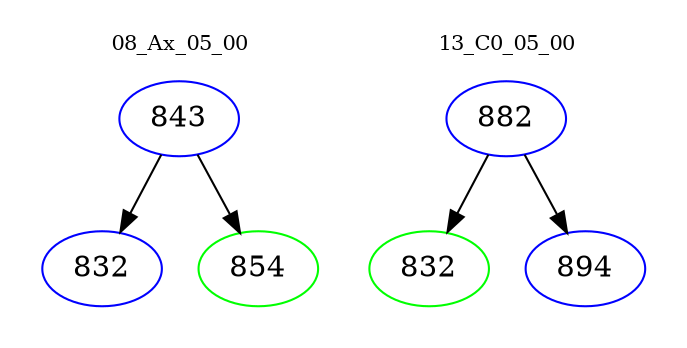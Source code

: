 digraph{
subgraph cluster_0 {
color = white
label = "08_Ax_05_00";
fontsize=10;
T0_843 [label="843", color="blue"]
T0_843 -> T0_832 [color="black"]
T0_832 [label="832", color="blue"]
T0_843 -> T0_854 [color="black"]
T0_854 [label="854", color="green"]
}
subgraph cluster_1 {
color = white
label = "13_C0_05_00";
fontsize=10;
T1_882 [label="882", color="blue"]
T1_882 -> T1_832 [color="black"]
T1_832 [label="832", color="green"]
T1_882 -> T1_894 [color="black"]
T1_894 [label="894", color="blue"]
}
}
